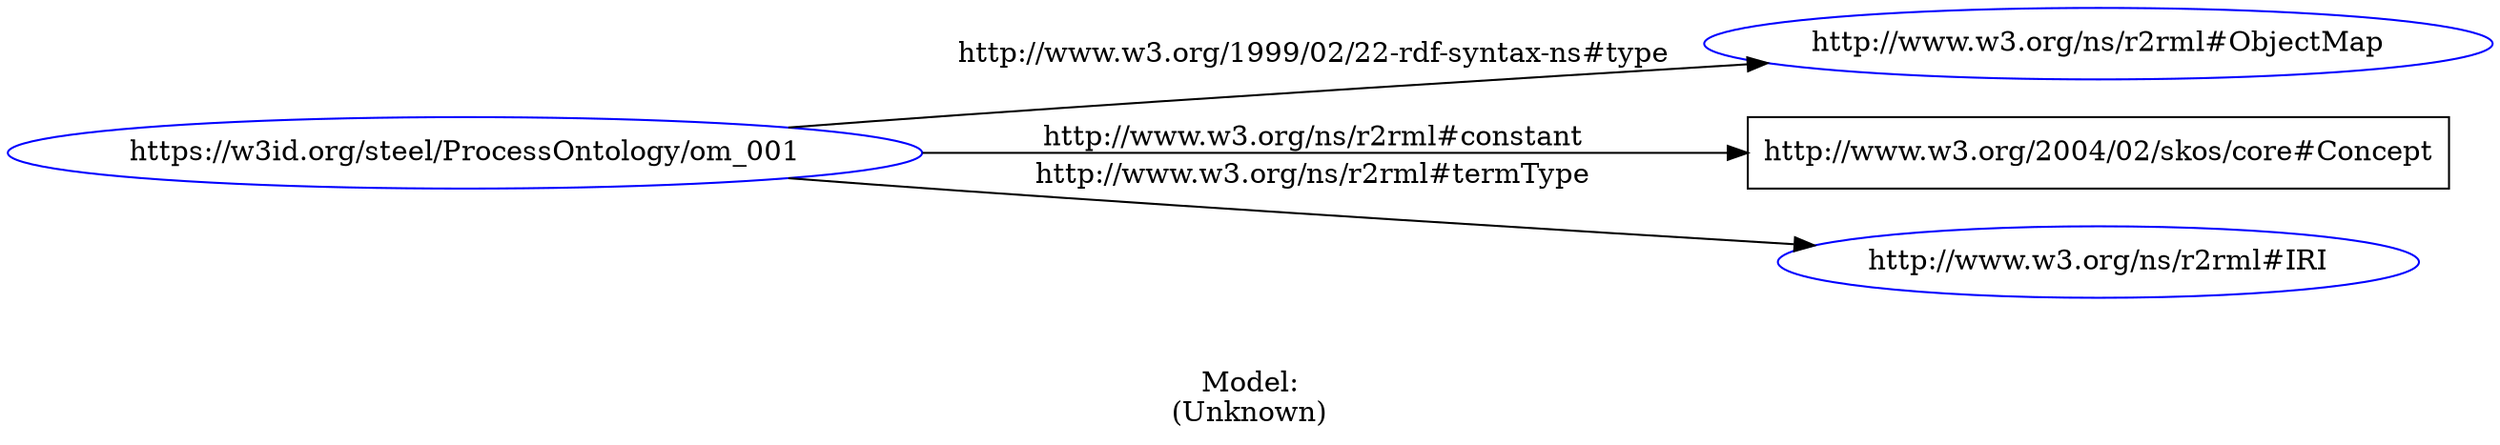 digraph {
	rankdir = LR;
	charset="utf-8";

	"Rhttps://w3id.org/steel/ProcessOntology/om_001" -> "Rhttp://www.w3.org/ns/r2rml#ObjectMap" [ label="http://www.w3.org/1999/02/22-rdf-syntax-ns#type" ];
	"Rhttps://w3id.org/steel/ProcessOntology/om_001" -> "Lhttp://www.w3.org/2004/02/skos/core#Concept" [ label="http://www.w3.org/ns/r2rml#constant" ];
	"Rhttps://w3id.org/steel/ProcessOntology/om_001" -> "Rhttp://www.w3.org/ns/r2rml#IRI" [ label="http://www.w3.org/ns/r2rml#termType" ];

	// Resources
	"Rhttps://w3id.org/steel/ProcessOntology/om_001" [ label="https://w3id.org/steel/ProcessOntology/om_001", shape = ellipse, color = blue ];
	"Rhttp://www.w3.org/ns/r2rml#ObjectMap" [ label="http://www.w3.org/ns/r2rml#ObjectMap", shape = ellipse, color = blue ];
	"Rhttp://www.w3.org/ns/r2rml#IRI" [ label="http://www.w3.org/ns/r2rml#IRI", shape = ellipse, color = blue ];

	// Anonymous nodes

	// Literals
	"Lhttp://www.w3.org/2004/02/skos/core#Concept" [ label="http://www.w3.org/2004/02/skos/core#Concept", shape = record ];

	label="\n\nModel:\n(Unknown)";
}
